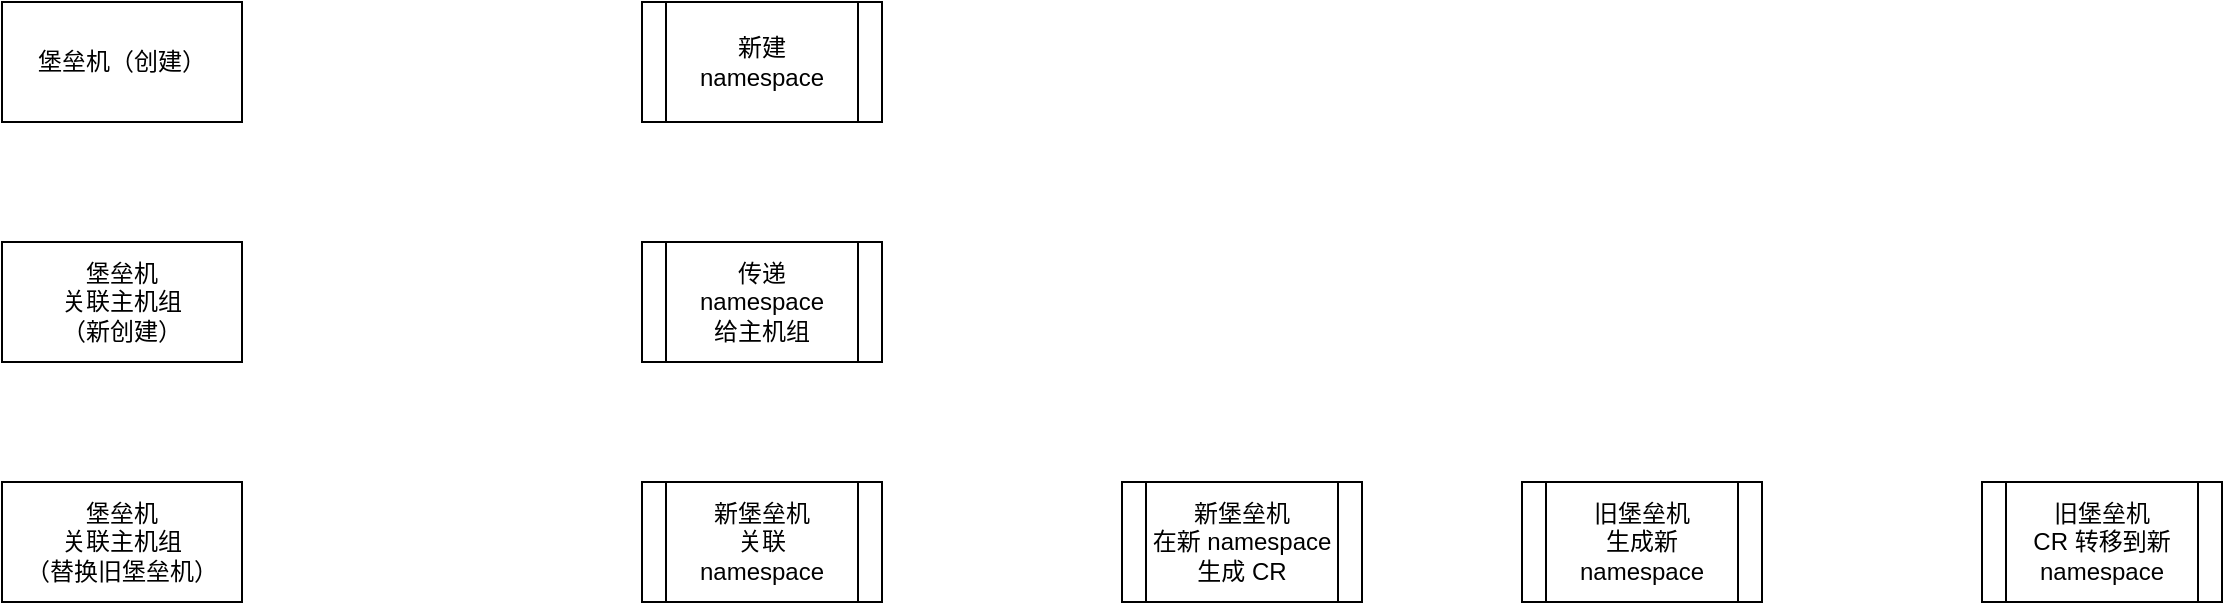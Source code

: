 <mxfile version="20.4.0" type="github"><diagram id="aK0eQ8HpYb_wrelAyS59" name="第 1 页"><mxGraphModel dx="2062" dy="1146" grid="1" gridSize="10" guides="1" tooltips="1" connect="1" arrows="1" fold="1" page="1" pageScale="1" pageWidth="827" pageHeight="1169" math="0" shadow="0"><root><mxCell id="0"/><mxCell id="1" parent="0"/><mxCell id="xXKJcBYTsOKckDX8VCaE-1" value="堡垒机（创建）" style="rounded=0;whiteSpace=wrap;html=1;" vertex="1" parent="1"><mxGeometry x="80" y="40" width="120" height="60" as="geometry"/></mxCell><mxCell id="xXKJcBYTsOKckDX8VCaE-2" value="新建&lt;br&gt;namespace" style="shape=process;whiteSpace=wrap;html=1;backgroundOutline=1;" vertex="1" parent="1"><mxGeometry x="400" y="40" width="120" height="60" as="geometry"/></mxCell><mxCell id="xXKJcBYTsOKckDX8VCaE-3" value="堡垒机&lt;br&gt;关联主机组&lt;br&gt;（新创建）" style="rounded=0;whiteSpace=wrap;html=1;" vertex="1" parent="1"><mxGeometry x="80" y="160" width="120" height="60" as="geometry"/></mxCell><mxCell id="xXKJcBYTsOKckDX8VCaE-4" value="传递&lt;br&gt;namespace&lt;br&gt;给主机组" style="shape=process;whiteSpace=wrap;html=1;backgroundOutline=1;" vertex="1" parent="1"><mxGeometry x="400" y="160" width="120" height="60" as="geometry"/></mxCell><mxCell id="xXKJcBYTsOKckDX8VCaE-5" value="堡垒机&lt;br&gt;关联主机组&lt;br&gt;（替换旧堡垒机）" style="rounded=0;whiteSpace=wrap;html=1;" vertex="1" parent="1"><mxGeometry x="80" y="280" width="120" height="60" as="geometry"/></mxCell><mxCell id="xXKJcBYTsOKckDX8VCaE-6" value="新堡垒机&lt;br&gt;关联&lt;br&gt;namespace" style="shape=process;whiteSpace=wrap;html=1;backgroundOutline=1;" vertex="1" parent="1"><mxGeometry x="400" y="280" width="120" height="60" as="geometry"/></mxCell><mxCell id="xXKJcBYTsOKckDX8VCaE-7" value="旧堡垒机&lt;br&gt;生成新&lt;br&gt;namespace" style="shape=process;whiteSpace=wrap;html=1;backgroundOutline=1;" vertex="1" parent="1"><mxGeometry x="840" y="280" width="120" height="60" as="geometry"/></mxCell><mxCell id="xXKJcBYTsOKckDX8VCaE-8" value="旧堡垒机&lt;br&gt;CR&amp;nbsp;转移到新&lt;br&gt;namespace" style="shape=process;whiteSpace=wrap;html=1;backgroundOutline=1;" vertex="1" parent="1"><mxGeometry x="1070" y="280" width="120" height="60" as="geometry"/></mxCell><mxCell id="xXKJcBYTsOKckDX8VCaE-9" value="新堡垒机&lt;br&gt;在新 namespace&lt;br&gt;生成&amp;nbsp;CR" style="shape=process;whiteSpace=wrap;html=1;backgroundOutline=1;" vertex="1" parent="1"><mxGeometry x="640" y="280" width="120" height="60" as="geometry"/></mxCell></root></mxGraphModel></diagram></mxfile>